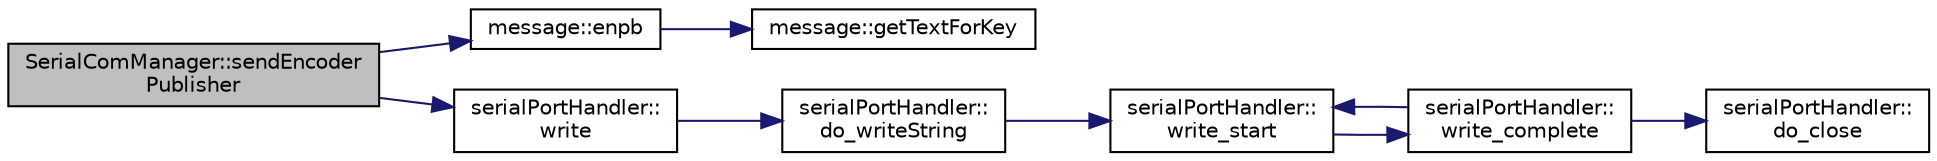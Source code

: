 digraph "SerialComManager::sendEncoderPublisher"
{
 // LATEX_PDF_SIZE
  edge [fontname="Helvetica",fontsize="10",labelfontname="Helvetica",labelfontsize="10"];
  node [fontname="Helvetica",fontsize="10",shape=record];
  rankdir="LR";
  Node1 [label="SerialComManager::sendEncoder\lPublisher",height=0.2,width=0.4,color="black", fillcolor="grey75", style="filled", fontcolor="black",tooltip="Send the desired encoder publisher state to the STM board."];
  Node1 -> Node2 [color="midnightblue",fontsize="10",style="solid",fontname="Helvetica"];
  Node2 [label="message::enpb",height=0.2,width=0.4,color="black", fillcolor="white", style="filled",URL="$namespacemessage.html#a81cf077b7b49d7b7ae0684a409454173",tooltip="Construct the string to be sent, associated to encoder publisher activating."];
  Node2 -> Node3 [color="midnightblue",fontsize="10",style="solid",fontname="Helvetica"];
  Node3 [label="message::getTextForKey",height=0.2,width=0.4,color="black", fillcolor="white", style="filled",URL="$namespacemessage.html#a2b7f2fb9e7953edc47be10c48ed220bd",tooltip="Provide the cmd key associated to an action."];
  Node1 -> Node4 [color="midnightblue",fontsize="10",style="solid",fontname="Helvetica"];
  Node4 [label="serialPortHandler::\lwrite",height=0.2,width=0.4,color="black", fillcolor="white", style="filled",URL="$classserial_port_handler.html#afe80c3fd7179edf8e976911f93550241",tooltip="Sends data over UART, calls the do_write function via the io service in the other thread."];
  Node4 -> Node5 [color="midnightblue",fontsize="10",style="solid",fontname="Helvetica"];
  Node5 [label="serialPortHandler::\ldo_writeString",height=0.2,width=0.4,color="black", fillcolor="white", style="filled",URL="$classserial_port_handler.html#ad05c8c3294f72081460e78aff698bb5b",tooltip="Callback to handle write call from outside this class."];
  Node5 -> Node6 [color="midnightblue",fontsize="10",style="solid",fontname="Helvetica"];
  Node6 [label="serialPortHandler::\lwrite_start",height=0.2,width=0.4,color="black", fillcolor="white", style="filled",URL="$classserial_port_handler.html#aab7a7bdcb6406f5fabf92630cc98700e",tooltip="Start an asynchronous write and call write_complete when it completes or fails."];
  Node6 -> Node7 [color="midnightblue",fontsize="10",style="solid",fontname="Helvetica"];
  Node7 [label="serialPortHandler::\lwrite_complete",height=0.2,width=0.4,color="black", fillcolor="white", style="filled",URL="$classserial_port_handler.html#a76acf850c877f19c934732447f5125c4",tooltip="The asynchronous read operation has now completed or failed and returned an error."];
  Node7 -> Node8 [color="midnightblue",fontsize="10",style="solid",fontname="Helvetica"];
  Node8 [label="serialPortHandler::\ldo_close",height=0.2,width=0.4,color="black", fillcolor="white", style="filled",URL="$classserial_port_handler.html#a5f14e250fd3ecb6eec7200b501c668e1",tooltip="Something has gone wrong, so close the socket & make this object inactive."];
  Node7 -> Node6 [color="midnightblue",fontsize="10",style="solid",fontname="Helvetica"];
}
